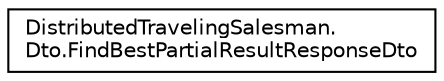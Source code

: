 digraph "Graphical Class Hierarchy"
{
 // INTERACTIVE_SVG=YES
 // LATEX_PDF_SIZE
  edge [fontname="Helvetica",fontsize="10",labelfontname="Helvetica",labelfontsize="10"];
  node [fontname="Helvetica",fontsize="10",shape=record];
  rankdir="LR";
  Node0 [label="DistributedTravelingSalesman.\lDto.FindBestPartialResultResponseDto",height=0.2,width=0.4,color="black", fillcolor="white", style="filled",URL="$class_distributed_traveling_salesman_1_1_dto_1_1_find_best_partial_result_response_dto.html",tooltip=" "];
}
